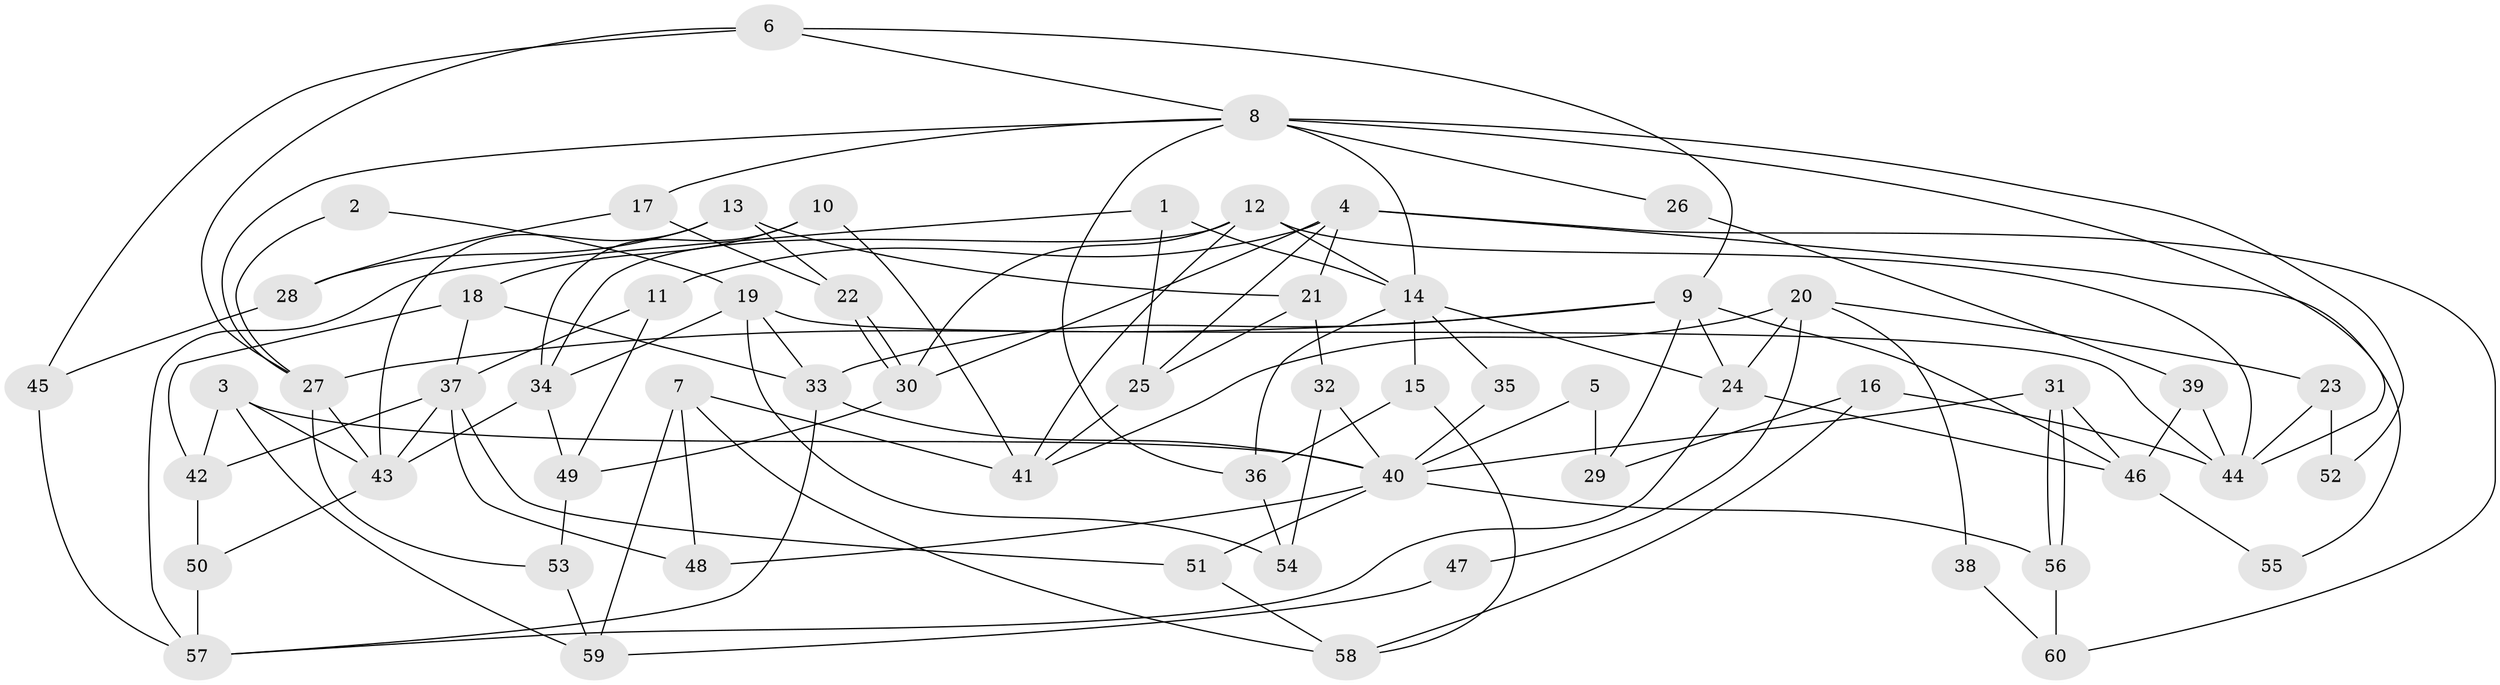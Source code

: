 // Generated by graph-tools (version 1.1) at 2025/50/03/09/25 03:50:04]
// undirected, 60 vertices, 120 edges
graph export_dot {
graph [start="1"]
  node [color=gray90,style=filled];
  1;
  2;
  3;
  4;
  5;
  6;
  7;
  8;
  9;
  10;
  11;
  12;
  13;
  14;
  15;
  16;
  17;
  18;
  19;
  20;
  21;
  22;
  23;
  24;
  25;
  26;
  27;
  28;
  29;
  30;
  31;
  32;
  33;
  34;
  35;
  36;
  37;
  38;
  39;
  40;
  41;
  42;
  43;
  44;
  45;
  46;
  47;
  48;
  49;
  50;
  51;
  52;
  53;
  54;
  55;
  56;
  57;
  58;
  59;
  60;
  1 -- 14;
  1 -- 57;
  1 -- 25;
  2 -- 27;
  2 -- 19;
  3 -- 42;
  3 -- 40;
  3 -- 43;
  3 -- 59;
  4 -- 21;
  4 -- 11;
  4 -- 25;
  4 -- 30;
  4 -- 55;
  4 -- 60;
  5 -- 40;
  5 -- 29;
  6 -- 8;
  6 -- 27;
  6 -- 9;
  6 -- 45;
  7 -- 59;
  7 -- 41;
  7 -- 48;
  7 -- 58;
  8 -- 27;
  8 -- 17;
  8 -- 14;
  8 -- 26;
  8 -- 36;
  8 -- 44;
  8 -- 52;
  9 -- 46;
  9 -- 24;
  9 -- 27;
  9 -- 29;
  9 -- 33;
  10 -- 34;
  10 -- 41;
  10 -- 18;
  11 -- 37;
  11 -- 49;
  12 -- 30;
  12 -- 44;
  12 -- 14;
  12 -- 34;
  12 -- 41;
  13 -- 43;
  13 -- 21;
  13 -- 22;
  13 -- 28;
  14 -- 15;
  14 -- 24;
  14 -- 35;
  14 -- 36;
  15 -- 36;
  15 -- 58;
  16 -- 44;
  16 -- 58;
  16 -- 29;
  17 -- 22;
  17 -- 28;
  18 -- 33;
  18 -- 37;
  18 -- 42;
  19 -- 33;
  19 -- 34;
  19 -- 44;
  19 -- 54;
  20 -- 41;
  20 -- 24;
  20 -- 23;
  20 -- 38;
  20 -- 47;
  21 -- 32;
  21 -- 25;
  22 -- 30;
  22 -- 30;
  23 -- 44;
  23 -- 52;
  24 -- 46;
  24 -- 57;
  25 -- 41;
  26 -- 39;
  27 -- 43;
  27 -- 53;
  28 -- 45;
  30 -- 49;
  31 -- 56;
  31 -- 56;
  31 -- 40;
  31 -- 46;
  32 -- 54;
  32 -- 40;
  33 -- 40;
  33 -- 57;
  34 -- 43;
  34 -- 49;
  35 -- 40;
  36 -- 54;
  37 -- 42;
  37 -- 43;
  37 -- 48;
  37 -- 51;
  38 -- 60;
  39 -- 46;
  39 -- 44;
  40 -- 48;
  40 -- 51;
  40 -- 56;
  42 -- 50;
  43 -- 50;
  45 -- 57;
  46 -- 55;
  47 -- 59;
  49 -- 53;
  50 -- 57;
  51 -- 58;
  53 -- 59;
  56 -- 60;
}
